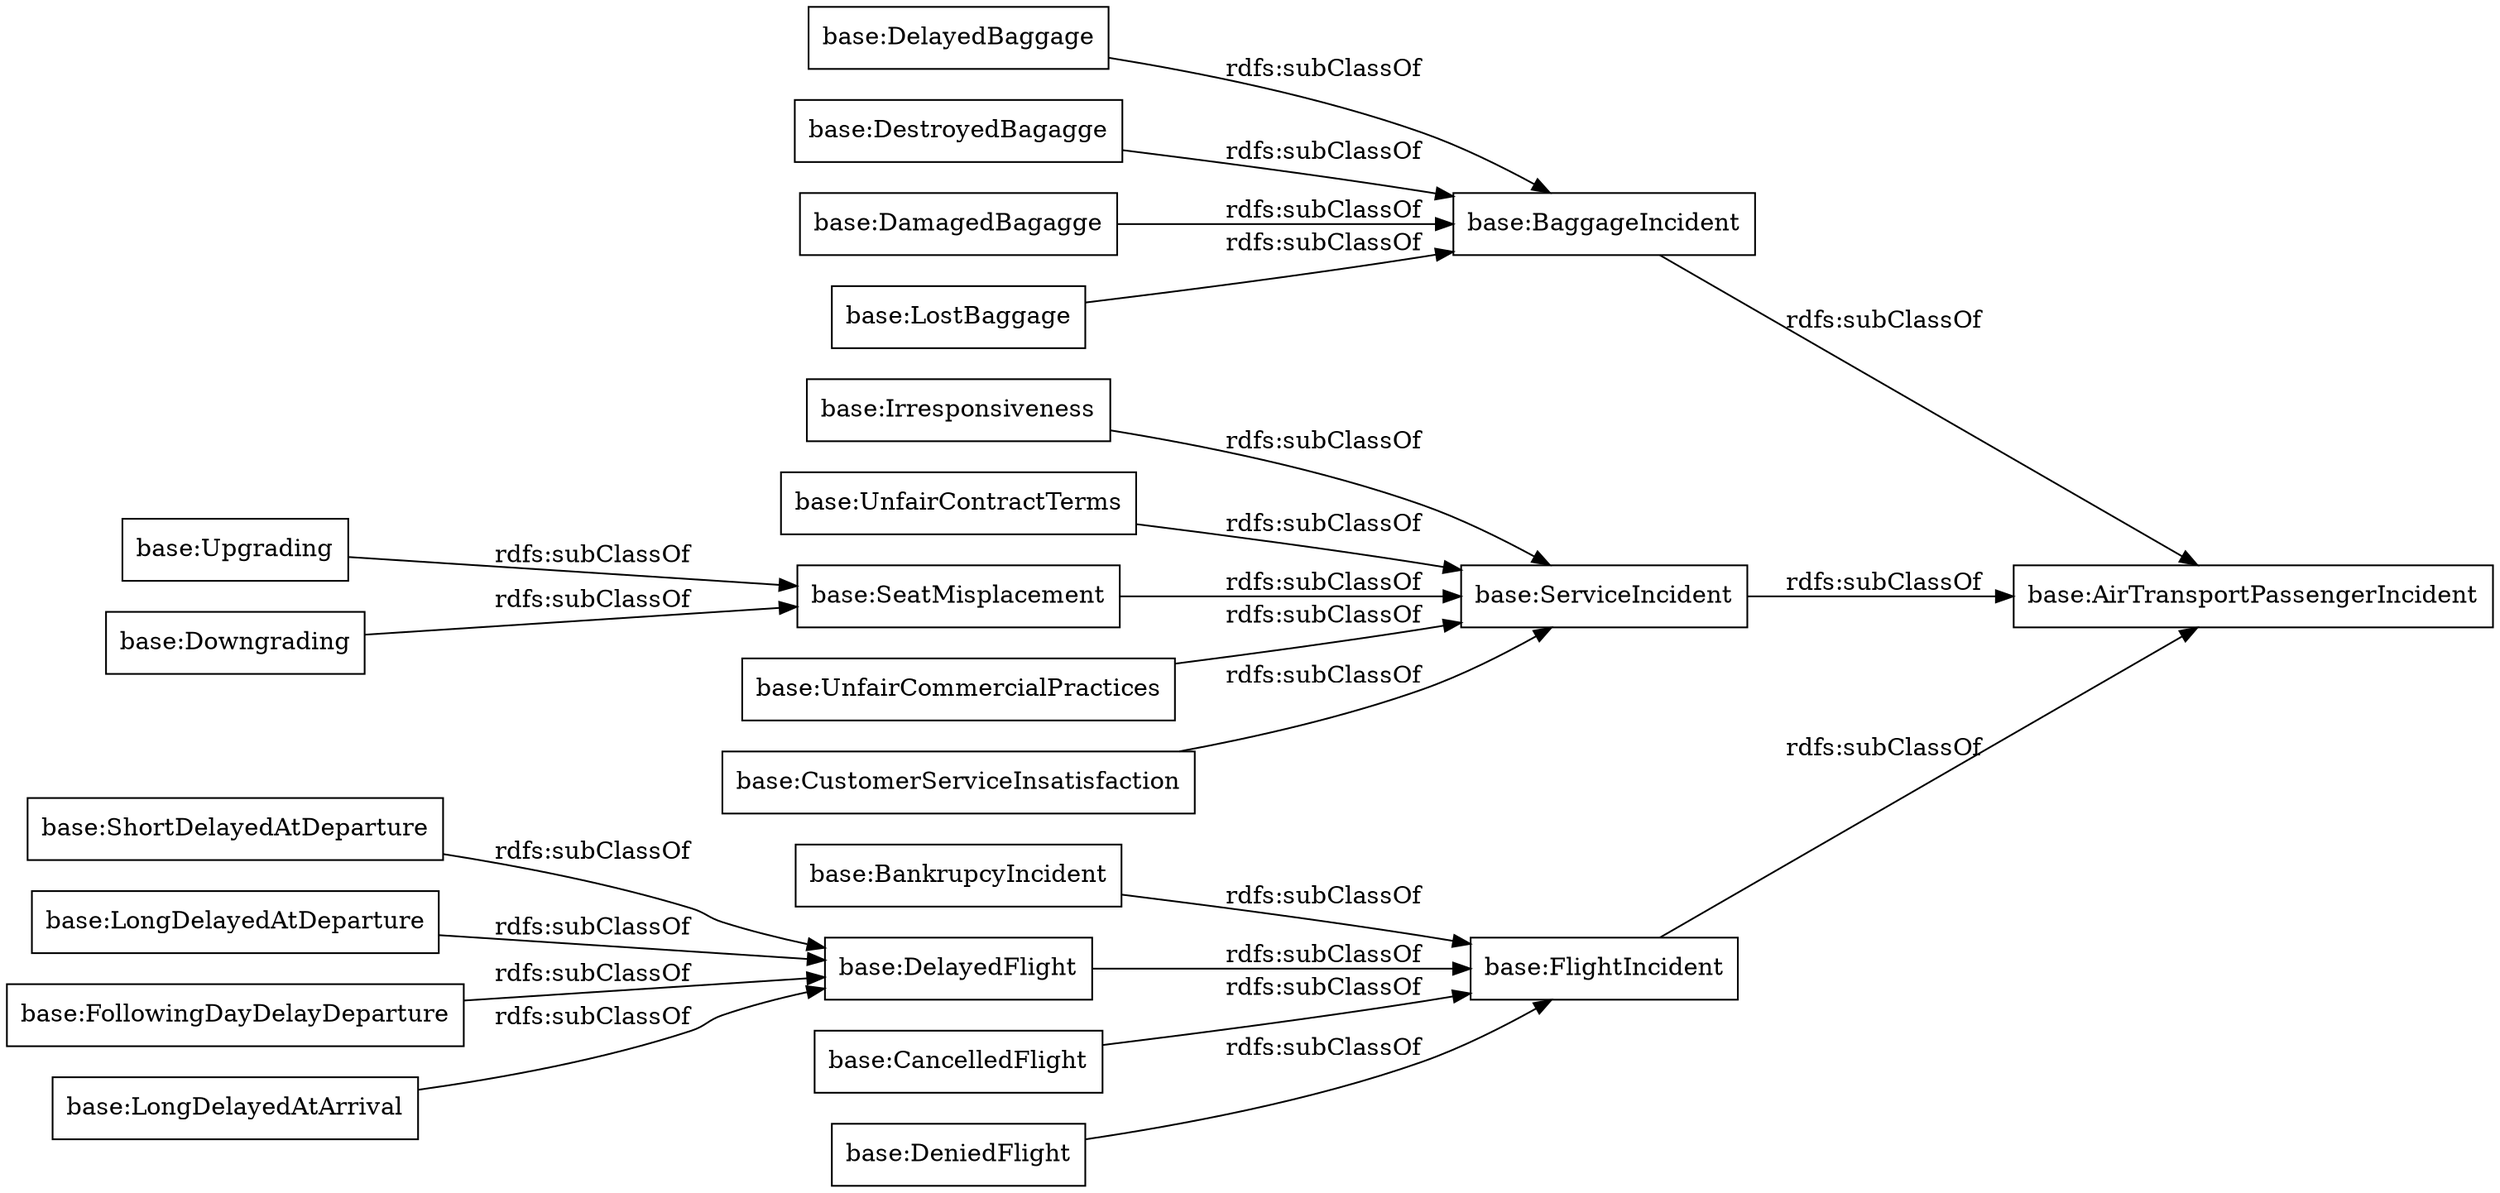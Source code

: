 digraph ar2dtool_diagram { 
rankdir=LR;
size="1000"
node [shape = rectangle, color="black"]; "base:BankrupcyIncident" "base:DelayedFlight" "base:FollowingDayDelayDeparture" "base:UnfairCommercialPractices" "base:DestroyedBagagge" "base:CustomerServiceInsatisfaction" "base:BaggageIncident" "base:Irresponsiveness" "base:UnfairContractTerms" "base:Upgrading" "base:AirTransportPassengerIncident" "base:LongDelayedAtArrival" "base:CancelledFlight" "base:ServiceIncident" "base:DamagedBagagge" "base:Downgrading" "base:LostBaggage" "base:ShortDelayedAtDeparture" "base:DeniedFlight" "base:DelayedBaggage" "base:LongDelayedAtDeparture" "base:SeatMisplacement" "base:FlightIncident" ; /*classes style*/
	"base:ShortDelayedAtDeparture" -> "base:DelayedFlight" [ label = "rdfs:subClassOf" ];
	"base:DamagedBagagge" -> "base:BaggageIncident" [ label = "rdfs:subClassOf" ];
	"base:BankrupcyIncident" -> "base:FlightIncident" [ label = "rdfs:subClassOf" ];
	"base:ServiceIncident" -> "base:AirTransportPassengerIncident" [ label = "rdfs:subClassOf" ];
	"base:UnfairContractTerms" -> "base:ServiceIncident" [ label = "rdfs:subClassOf" ];
	"base:BaggageIncident" -> "base:AirTransportPassengerIncident" [ label = "rdfs:subClassOf" ];
	"base:LongDelayedAtArrival" -> "base:DelayedFlight" [ label = "rdfs:subClassOf" ];
	"base:Downgrading" -> "base:SeatMisplacement" [ label = "rdfs:subClassOf" ];
	"base:DelayedFlight" -> "base:FlightIncident" [ label = "rdfs:subClassOf" ];
	"base:Irresponsiveness" -> "base:ServiceIncident" [ label = "rdfs:subClassOf" ];
	"base:LostBaggage" -> "base:BaggageIncident" [ label = "rdfs:subClassOf" ];
	"base:CancelledFlight" -> "base:FlightIncident" [ label = "rdfs:subClassOf" ];
	"base:UnfairCommercialPractices" -> "base:ServiceIncident" [ label = "rdfs:subClassOf" ];
	"base:Upgrading" -> "base:SeatMisplacement" [ label = "rdfs:subClassOf" ];
	"base:DestroyedBagagge" -> "base:BaggageIncident" [ label = "rdfs:subClassOf" ];
	"base:LongDelayedAtDeparture" -> "base:DelayedFlight" [ label = "rdfs:subClassOf" ];
	"base:FollowingDayDelayDeparture" -> "base:DelayedFlight" [ label = "rdfs:subClassOf" ];
	"base:SeatMisplacement" -> "base:ServiceIncident" [ label = "rdfs:subClassOf" ];
	"base:DeniedFlight" -> "base:FlightIncident" [ label = "rdfs:subClassOf" ];
	"base:DelayedBaggage" -> "base:BaggageIncident" [ label = "rdfs:subClassOf" ];
	"base:CustomerServiceInsatisfaction" -> "base:ServiceIncident" [ label = "rdfs:subClassOf" ];
	"base:FlightIncident" -> "base:AirTransportPassengerIncident" [ label = "rdfs:subClassOf" ];

}
